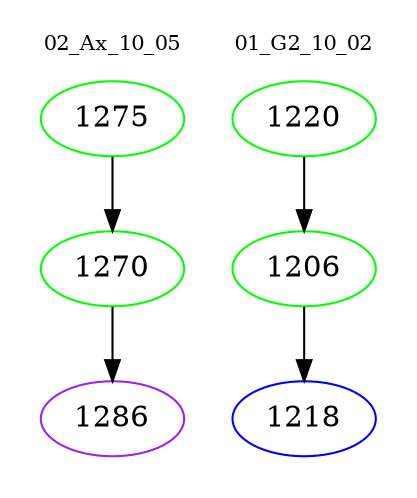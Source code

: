 digraph{
subgraph cluster_0 {
color = white
label = "02_Ax_10_05";
fontsize=10;
T0_1275 [label="1275", color="green"]
T0_1275 -> T0_1270 [color="black"]
T0_1270 [label="1270", color="green"]
T0_1270 -> T0_1286 [color="black"]
T0_1286 [label="1286", color="purple"]
}
subgraph cluster_1 {
color = white
label = "01_G2_10_02";
fontsize=10;
T1_1220 [label="1220", color="green"]
T1_1220 -> T1_1206 [color="black"]
T1_1206 [label="1206", color="green"]
T1_1206 -> T1_1218 [color="black"]
T1_1218 [label="1218", color="blue"]
}
}

